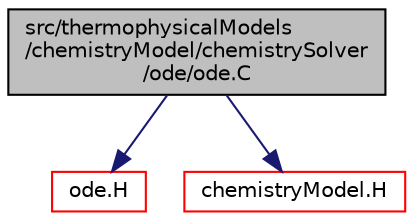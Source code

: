 digraph "src/thermophysicalModels/chemistryModel/chemistrySolver/ode/ode.C"
{
  bgcolor="transparent";
  edge [fontname="Helvetica",fontsize="10",labelfontname="Helvetica",labelfontsize="10"];
  node [fontname="Helvetica",fontsize="10",shape=record];
  Node1 [label="src/thermophysicalModels\l/chemistryModel/chemistrySolver\l/ode/ode.C",height=0.2,width=0.4,color="black", fillcolor="grey75", style="filled", fontcolor="black"];
  Node1 -> Node2 [color="midnightblue",fontsize="10",style="solid",fontname="Helvetica"];
  Node2 [label="ode.H",height=0.2,width=0.4,color="red",URL="$a10003.html"];
  Node1 -> Node3 [color="midnightblue",fontsize="10",style="solid",fontname="Helvetica"];
  Node3 [label="chemistryModel.H",height=0.2,width=0.4,color="red",URL="$a09983.html"];
}
